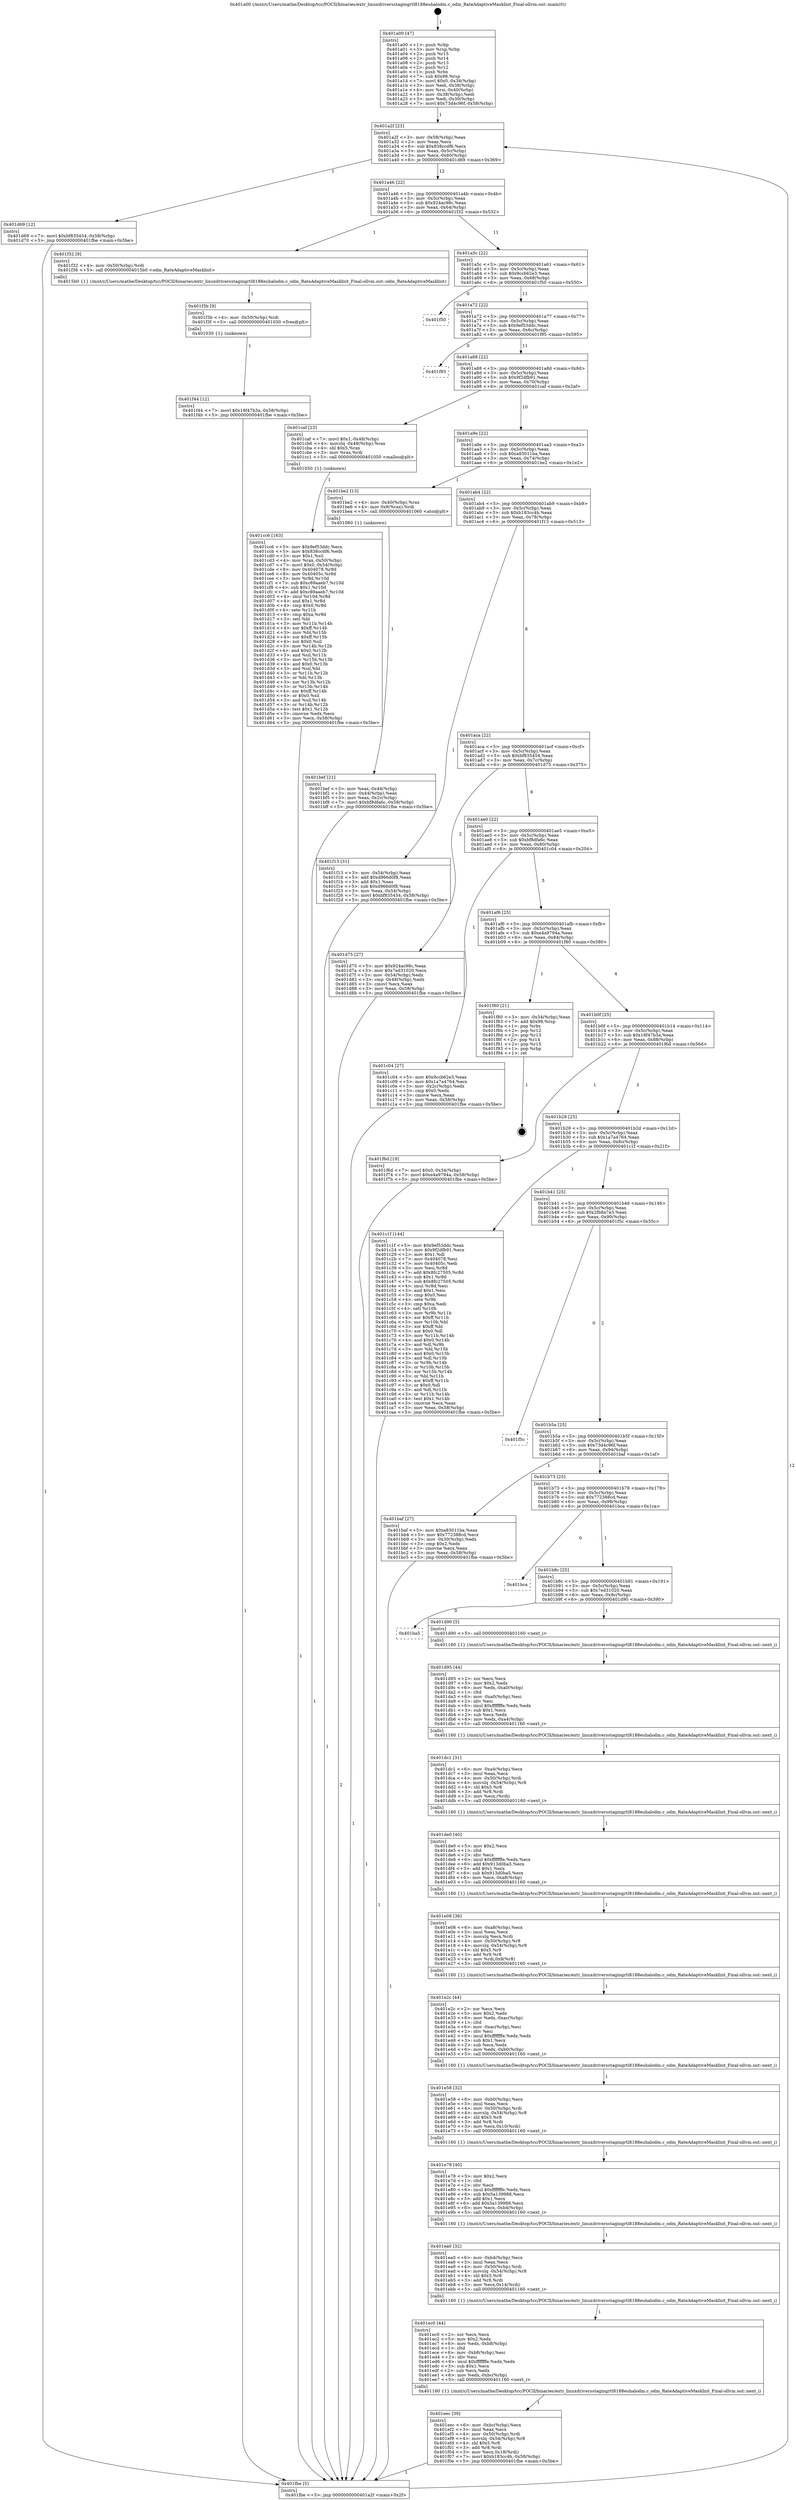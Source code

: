 digraph "0x401a00" {
  label = "0x401a00 (/mnt/c/Users/mathe/Desktop/tcc/POCII/binaries/extr_linuxdriversstagingrtl8188euhalodm.c_odm_RateAdaptiveMaskInit_Final-ollvm.out::main(0))"
  labelloc = "t"
  node[shape=record]

  Entry [label="",width=0.3,height=0.3,shape=circle,fillcolor=black,style=filled]
  "0x401a2f" [label="{
     0x401a2f [23]\l
     | [instrs]\l
     &nbsp;&nbsp;0x401a2f \<+3\>: mov -0x58(%rbp),%eax\l
     &nbsp;&nbsp;0x401a32 \<+2\>: mov %eax,%ecx\l
     &nbsp;&nbsp;0x401a34 \<+6\>: sub $0x838ccdf6,%ecx\l
     &nbsp;&nbsp;0x401a3a \<+3\>: mov %eax,-0x5c(%rbp)\l
     &nbsp;&nbsp;0x401a3d \<+3\>: mov %ecx,-0x60(%rbp)\l
     &nbsp;&nbsp;0x401a40 \<+6\>: je 0000000000401d69 \<main+0x369\>\l
  }"]
  "0x401d69" [label="{
     0x401d69 [12]\l
     | [instrs]\l
     &nbsp;&nbsp;0x401d69 \<+7\>: movl $0xbf835454,-0x58(%rbp)\l
     &nbsp;&nbsp;0x401d70 \<+5\>: jmp 0000000000401fbe \<main+0x5be\>\l
  }"]
  "0x401a46" [label="{
     0x401a46 [22]\l
     | [instrs]\l
     &nbsp;&nbsp;0x401a46 \<+5\>: jmp 0000000000401a4b \<main+0x4b\>\l
     &nbsp;&nbsp;0x401a4b \<+3\>: mov -0x5c(%rbp),%eax\l
     &nbsp;&nbsp;0x401a4e \<+5\>: sub $0x924ac98c,%eax\l
     &nbsp;&nbsp;0x401a53 \<+3\>: mov %eax,-0x64(%rbp)\l
     &nbsp;&nbsp;0x401a56 \<+6\>: je 0000000000401f32 \<main+0x532\>\l
  }"]
  Exit [label="",width=0.3,height=0.3,shape=circle,fillcolor=black,style=filled,peripheries=2]
  "0x401f32" [label="{
     0x401f32 [9]\l
     | [instrs]\l
     &nbsp;&nbsp;0x401f32 \<+4\>: mov -0x50(%rbp),%rdi\l
     &nbsp;&nbsp;0x401f36 \<+5\>: call 00000000004015b0 \<odm_RateAdaptiveMaskInit\>\l
     | [calls]\l
     &nbsp;&nbsp;0x4015b0 \{1\} (/mnt/c/Users/mathe/Desktop/tcc/POCII/binaries/extr_linuxdriversstagingrtl8188euhalodm.c_odm_RateAdaptiveMaskInit_Final-ollvm.out::odm_RateAdaptiveMaskInit)\l
  }"]
  "0x401a5c" [label="{
     0x401a5c [22]\l
     | [instrs]\l
     &nbsp;&nbsp;0x401a5c \<+5\>: jmp 0000000000401a61 \<main+0x61\>\l
     &nbsp;&nbsp;0x401a61 \<+3\>: mov -0x5c(%rbp),%eax\l
     &nbsp;&nbsp;0x401a64 \<+5\>: sub $0x9ccb62e3,%eax\l
     &nbsp;&nbsp;0x401a69 \<+3\>: mov %eax,-0x68(%rbp)\l
     &nbsp;&nbsp;0x401a6c \<+6\>: je 0000000000401f50 \<main+0x550\>\l
  }"]
  "0x401f44" [label="{
     0x401f44 [12]\l
     | [instrs]\l
     &nbsp;&nbsp;0x401f44 \<+7\>: movl $0x18f47b3a,-0x58(%rbp)\l
     &nbsp;&nbsp;0x401f4b \<+5\>: jmp 0000000000401fbe \<main+0x5be\>\l
  }"]
  "0x401f50" [label="{
     0x401f50\l
  }", style=dashed]
  "0x401a72" [label="{
     0x401a72 [22]\l
     | [instrs]\l
     &nbsp;&nbsp;0x401a72 \<+5\>: jmp 0000000000401a77 \<main+0x77\>\l
     &nbsp;&nbsp;0x401a77 \<+3\>: mov -0x5c(%rbp),%eax\l
     &nbsp;&nbsp;0x401a7a \<+5\>: sub $0x9ef53ddc,%eax\l
     &nbsp;&nbsp;0x401a7f \<+3\>: mov %eax,-0x6c(%rbp)\l
     &nbsp;&nbsp;0x401a82 \<+6\>: je 0000000000401f95 \<main+0x595\>\l
  }"]
  "0x401f3b" [label="{
     0x401f3b [9]\l
     | [instrs]\l
     &nbsp;&nbsp;0x401f3b \<+4\>: mov -0x50(%rbp),%rdi\l
     &nbsp;&nbsp;0x401f3f \<+5\>: call 0000000000401030 \<free@plt\>\l
     | [calls]\l
     &nbsp;&nbsp;0x401030 \{1\} (unknown)\l
  }"]
  "0x401f95" [label="{
     0x401f95\l
  }", style=dashed]
  "0x401a88" [label="{
     0x401a88 [22]\l
     | [instrs]\l
     &nbsp;&nbsp;0x401a88 \<+5\>: jmp 0000000000401a8d \<main+0x8d\>\l
     &nbsp;&nbsp;0x401a8d \<+3\>: mov -0x5c(%rbp),%eax\l
     &nbsp;&nbsp;0x401a90 \<+5\>: sub $0x9f2dfb91,%eax\l
     &nbsp;&nbsp;0x401a95 \<+3\>: mov %eax,-0x70(%rbp)\l
     &nbsp;&nbsp;0x401a98 \<+6\>: je 0000000000401caf \<main+0x2af\>\l
  }"]
  "0x401eec" [label="{
     0x401eec [39]\l
     | [instrs]\l
     &nbsp;&nbsp;0x401eec \<+6\>: mov -0xbc(%rbp),%ecx\l
     &nbsp;&nbsp;0x401ef2 \<+3\>: imul %eax,%ecx\l
     &nbsp;&nbsp;0x401ef5 \<+4\>: mov -0x50(%rbp),%rdi\l
     &nbsp;&nbsp;0x401ef9 \<+4\>: movslq -0x54(%rbp),%r8\l
     &nbsp;&nbsp;0x401efd \<+4\>: shl $0x5,%r8\l
     &nbsp;&nbsp;0x401f01 \<+3\>: add %r8,%rdi\l
     &nbsp;&nbsp;0x401f04 \<+3\>: mov %ecx,0x18(%rdi)\l
     &nbsp;&nbsp;0x401f07 \<+7\>: movl $0xb183cc4b,-0x58(%rbp)\l
     &nbsp;&nbsp;0x401f0e \<+5\>: jmp 0000000000401fbe \<main+0x5be\>\l
  }"]
  "0x401caf" [label="{
     0x401caf [23]\l
     | [instrs]\l
     &nbsp;&nbsp;0x401caf \<+7\>: movl $0x1,-0x48(%rbp)\l
     &nbsp;&nbsp;0x401cb6 \<+4\>: movslq -0x48(%rbp),%rax\l
     &nbsp;&nbsp;0x401cba \<+4\>: shl $0x5,%rax\l
     &nbsp;&nbsp;0x401cbe \<+3\>: mov %rax,%rdi\l
     &nbsp;&nbsp;0x401cc1 \<+5\>: call 0000000000401050 \<malloc@plt\>\l
     | [calls]\l
     &nbsp;&nbsp;0x401050 \{1\} (unknown)\l
  }"]
  "0x401a9e" [label="{
     0x401a9e [22]\l
     | [instrs]\l
     &nbsp;&nbsp;0x401a9e \<+5\>: jmp 0000000000401aa3 \<main+0xa3\>\l
     &nbsp;&nbsp;0x401aa3 \<+3\>: mov -0x5c(%rbp),%eax\l
     &nbsp;&nbsp;0x401aa6 \<+5\>: sub $0xa83011ba,%eax\l
     &nbsp;&nbsp;0x401aab \<+3\>: mov %eax,-0x74(%rbp)\l
     &nbsp;&nbsp;0x401aae \<+6\>: je 0000000000401be2 \<main+0x1e2\>\l
  }"]
  "0x401ec0" [label="{
     0x401ec0 [44]\l
     | [instrs]\l
     &nbsp;&nbsp;0x401ec0 \<+2\>: xor %ecx,%ecx\l
     &nbsp;&nbsp;0x401ec2 \<+5\>: mov $0x2,%edx\l
     &nbsp;&nbsp;0x401ec7 \<+6\>: mov %edx,-0xb8(%rbp)\l
     &nbsp;&nbsp;0x401ecd \<+1\>: cltd\l
     &nbsp;&nbsp;0x401ece \<+6\>: mov -0xb8(%rbp),%esi\l
     &nbsp;&nbsp;0x401ed4 \<+2\>: idiv %esi\l
     &nbsp;&nbsp;0x401ed6 \<+6\>: imul $0xfffffffe,%edx,%edx\l
     &nbsp;&nbsp;0x401edc \<+3\>: sub $0x1,%ecx\l
     &nbsp;&nbsp;0x401edf \<+2\>: sub %ecx,%edx\l
     &nbsp;&nbsp;0x401ee1 \<+6\>: mov %edx,-0xbc(%rbp)\l
     &nbsp;&nbsp;0x401ee7 \<+5\>: call 0000000000401160 \<next_i\>\l
     | [calls]\l
     &nbsp;&nbsp;0x401160 \{1\} (/mnt/c/Users/mathe/Desktop/tcc/POCII/binaries/extr_linuxdriversstagingrtl8188euhalodm.c_odm_RateAdaptiveMaskInit_Final-ollvm.out::next_i)\l
  }"]
  "0x401be2" [label="{
     0x401be2 [13]\l
     | [instrs]\l
     &nbsp;&nbsp;0x401be2 \<+4\>: mov -0x40(%rbp),%rax\l
     &nbsp;&nbsp;0x401be6 \<+4\>: mov 0x8(%rax),%rdi\l
     &nbsp;&nbsp;0x401bea \<+5\>: call 0000000000401060 \<atoi@plt\>\l
     | [calls]\l
     &nbsp;&nbsp;0x401060 \{1\} (unknown)\l
  }"]
  "0x401ab4" [label="{
     0x401ab4 [22]\l
     | [instrs]\l
     &nbsp;&nbsp;0x401ab4 \<+5\>: jmp 0000000000401ab9 \<main+0xb9\>\l
     &nbsp;&nbsp;0x401ab9 \<+3\>: mov -0x5c(%rbp),%eax\l
     &nbsp;&nbsp;0x401abc \<+5\>: sub $0xb183cc4b,%eax\l
     &nbsp;&nbsp;0x401ac1 \<+3\>: mov %eax,-0x78(%rbp)\l
     &nbsp;&nbsp;0x401ac4 \<+6\>: je 0000000000401f13 \<main+0x513\>\l
  }"]
  "0x401ea0" [label="{
     0x401ea0 [32]\l
     | [instrs]\l
     &nbsp;&nbsp;0x401ea0 \<+6\>: mov -0xb4(%rbp),%ecx\l
     &nbsp;&nbsp;0x401ea6 \<+3\>: imul %eax,%ecx\l
     &nbsp;&nbsp;0x401ea9 \<+4\>: mov -0x50(%rbp),%rdi\l
     &nbsp;&nbsp;0x401ead \<+4\>: movslq -0x54(%rbp),%r8\l
     &nbsp;&nbsp;0x401eb1 \<+4\>: shl $0x5,%r8\l
     &nbsp;&nbsp;0x401eb5 \<+3\>: add %r8,%rdi\l
     &nbsp;&nbsp;0x401eb8 \<+3\>: mov %ecx,0x14(%rdi)\l
     &nbsp;&nbsp;0x401ebb \<+5\>: call 0000000000401160 \<next_i\>\l
     | [calls]\l
     &nbsp;&nbsp;0x401160 \{1\} (/mnt/c/Users/mathe/Desktop/tcc/POCII/binaries/extr_linuxdriversstagingrtl8188euhalodm.c_odm_RateAdaptiveMaskInit_Final-ollvm.out::next_i)\l
  }"]
  "0x401f13" [label="{
     0x401f13 [31]\l
     | [instrs]\l
     &nbsp;&nbsp;0x401f13 \<+3\>: mov -0x54(%rbp),%eax\l
     &nbsp;&nbsp;0x401f16 \<+5\>: add $0xd966d0f8,%eax\l
     &nbsp;&nbsp;0x401f1b \<+3\>: add $0x1,%eax\l
     &nbsp;&nbsp;0x401f1e \<+5\>: sub $0xd966d0f8,%eax\l
     &nbsp;&nbsp;0x401f23 \<+3\>: mov %eax,-0x54(%rbp)\l
     &nbsp;&nbsp;0x401f26 \<+7\>: movl $0xbf835454,-0x58(%rbp)\l
     &nbsp;&nbsp;0x401f2d \<+5\>: jmp 0000000000401fbe \<main+0x5be\>\l
  }"]
  "0x401aca" [label="{
     0x401aca [22]\l
     | [instrs]\l
     &nbsp;&nbsp;0x401aca \<+5\>: jmp 0000000000401acf \<main+0xcf\>\l
     &nbsp;&nbsp;0x401acf \<+3\>: mov -0x5c(%rbp),%eax\l
     &nbsp;&nbsp;0x401ad2 \<+5\>: sub $0xbf835454,%eax\l
     &nbsp;&nbsp;0x401ad7 \<+3\>: mov %eax,-0x7c(%rbp)\l
     &nbsp;&nbsp;0x401ada \<+6\>: je 0000000000401d75 \<main+0x375\>\l
  }"]
  "0x401e78" [label="{
     0x401e78 [40]\l
     | [instrs]\l
     &nbsp;&nbsp;0x401e78 \<+5\>: mov $0x2,%ecx\l
     &nbsp;&nbsp;0x401e7d \<+1\>: cltd\l
     &nbsp;&nbsp;0x401e7e \<+2\>: idiv %ecx\l
     &nbsp;&nbsp;0x401e80 \<+6\>: imul $0xfffffffe,%edx,%ecx\l
     &nbsp;&nbsp;0x401e86 \<+6\>: sub $0x5a139988,%ecx\l
     &nbsp;&nbsp;0x401e8c \<+3\>: add $0x1,%ecx\l
     &nbsp;&nbsp;0x401e8f \<+6\>: add $0x5a139988,%ecx\l
     &nbsp;&nbsp;0x401e95 \<+6\>: mov %ecx,-0xb4(%rbp)\l
     &nbsp;&nbsp;0x401e9b \<+5\>: call 0000000000401160 \<next_i\>\l
     | [calls]\l
     &nbsp;&nbsp;0x401160 \{1\} (/mnt/c/Users/mathe/Desktop/tcc/POCII/binaries/extr_linuxdriversstagingrtl8188euhalodm.c_odm_RateAdaptiveMaskInit_Final-ollvm.out::next_i)\l
  }"]
  "0x401d75" [label="{
     0x401d75 [27]\l
     | [instrs]\l
     &nbsp;&nbsp;0x401d75 \<+5\>: mov $0x924ac98c,%eax\l
     &nbsp;&nbsp;0x401d7a \<+5\>: mov $0x7ed31020,%ecx\l
     &nbsp;&nbsp;0x401d7f \<+3\>: mov -0x54(%rbp),%edx\l
     &nbsp;&nbsp;0x401d82 \<+3\>: cmp -0x48(%rbp),%edx\l
     &nbsp;&nbsp;0x401d85 \<+3\>: cmovl %ecx,%eax\l
     &nbsp;&nbsp;0x401d88 \<+3\>: mov %eax,-0x58(%rbp)\l
     &nbsp;&nbsp;0x401d8b \<+5\>: jmp 0000000000401fbe \<main+0x5be\>\l
  }"]
  "0x401ae0" [label="{
     0x401ae0 [22]\l
     | [instrs]\l
     &nbsp;&nbsp;0x401ae0 \<+5\>: jmp 0000000000401ae5 \<main+0xe5\>\l
     &nbsp;&nbsp;0x401ae5 \<+3\>: mov -0x5c(%rbp),%eax\l
     &nbsp;&nbsp;0x401ae8 \<+5\>: sub $0xbf8dfa6c,%eax\l
     &nbsp;&nbsp;0x401aed \<+3\>: mov %eax,-0x80(%rbp)\l
     &nbsp;&nbsp;0x401af0 \<+6\>: je 0000000000401c04 \<main+0x204\>\l
  }"]
  "0x401e58" [label="{
     0x401e58 [32]\l
     | [instrs]\l
     &nbsp;&nbsp;0x401e58 \<+6\>: mov -0xb0(%rbp),%ecx\l
     &nbsp;&nbsp;0x401e5e \<+3\>: imul %eax,%ecx\l
     &nbsp;&nbsp;0x401e61 \<+4\>: mov -0x50(%rbp),%rdi\l
     &nbsp;&nbsp;0x401e65 \<+4\>: movslq -0x54(%rbp),%r8\l
     &nbsp;&nbsp;0x401e69 \<+4\>: shl $0x5,%r8\l
     &nbsp;&nbsp;0x401e6d \<+3\>: add %r8,%rdi\l
     &nbsp;&nbsp;0x401e70 \<+3\>: mov %ecx,0x10(%rdi)\l
     &nbsp;&nbsp;0x401e73 \<+5\>: call 0000000000401160 \<next_i\>\l
     | [calls]\l
     &nbsp;&nbsp;0x401160 \{1\} (/mnt/c/Users/mathe/Desktop/tcc/POCII/binaries/extr_linuxdriversstagingrtl8188euhalodm.c_odm_RateAdaptiveMaskInit_Final-ollvm.out::next_i)\l
  }"]
  "0x401c04" [label="{
     0x401c04 [27]\l
     | [instrs]\l
     &nbsp;&nbsp;0x401c04 \<+5\>: mov $0x9ccb62e3,%eax\l
     &nbsp;&nbsp;0x401c09 \<+5\>: mov $0x1a7a4764,%ecx\l
     &nbsp;&nbsp;0x401c0e \<+3\>: mov -0x2c(%rbp),%edx\l
     &nbsp;&nbsp;0x401c11 \<+3\>: cmp $0x0,%edx\l
     &nbsp;&nbsp;0x401c14 \<+3\>: cmove %ecx,%eax\l
     &nbsp;&nbsp;0x401c17 \<+3\>: mov %eax,-0x58(%rbp)\l
     &nbsp;&nbsp;0x401c1a \<+5\>: jmp 0000000000401fbe \<main+0x5be\>\l
  }"]
  "0x401af6" [label="{
     0x401af6 [25]\l
     | [instrs]\l
     &nbsp;&nbsp;0x401af6 \<+5\>: jmp 0000000000401afb \<main+0xfb\>\l
     &nbsp;&nbsp;0x401afb \<+3\>: mov -0x5c(%rbp),%eax\l
     &nbsp;&nbsp;0x401afe \<+5\>: sub $0xe4a9794a,%eax\l
     &nbsp;&nbsp;0x401b03 \<+6\>: mov %eax,-0x84(%rbp)\l
     &nbsp;&nbsp;0x401b09 \<+6\>: je 0000000000401f80 \<main+0x580\>\l
  }"]
  "0x401e2c" [label="{
     0x401e2c [44]\l
     | [instrs]\l
     &nbsp;&nbsp;0x401e2c \<+2\>: xor %ecx,%ecx\l
     &nbsp;&nbsp;0x401e2e \<+5\>: mov $0x2,%edx\l
     &nbsp;&nbsp;0x401e33 \<+6\>: mov %edx,-0xac(%rbp)\l
     &nbsp;&nbsp;0x401e39 \<+1\>: cltd\l
     &nbsp;&nbsp;0x401e3a \<+6\>: mov -0xac(%rbp),%esi\l
     &nbsp;&nbsp;0x401e40 \<+2\>: idiv %esi\l
     &nbsp;&nbsp;0x401e42 \<+6\>: imul $0xfffffffe,%edx,%edx\l
     &nbsp;&nbsp;0x401e48 \<+3\>: sub $0x1,%ecx\l
     &nbsp;&nbsp;0x401e4b \<+2\>: sub %ecx,%edx\l
     &nbsp;&nbsp;0x401e4d \<+6\>: mov %edx,-0xb0(%rbp)\l
     &nbsp;&nbsp;0x401e53 \<+5\>: call 0000000000401160 \<next_i\>\l
     | [calls]\l
     &nbsp;&nbsp;0x401160 \{1\} (/mnt/c/Users/mathe/Desktop/tcc/POCII/binaries/extr_linuxdriversstagingrtl8188euhalodm.c_odm_RateAdaptiveMaskInit_Final-ollvm.out::next_i)\l
  }"]
  "0x401f80" [label="{
     0x401f80 [21]\l
     | [instrs]\l
     &nbsp;&nbsp;0x401f80 \<+3\>: mov -0x34(%rbp),%eax\l
     &nbsp;&nbsp;0x401f83 \<+7\>: add $0x98,%rsp\l
     &nbsp;&nbsp;0x401f8a \<+1\>: pop %rbx\l
     &nbsp;&nbsp;0x401f8b \<+2\>: pop %r12\l
     &nbsp;&nbsp;0x401f8d \<+2\>: pop %r13\l
     &nbsp;&nbsp;0x401f8f \<+2\>: pop %r14\l
     &nbsp;&nbsp;0x401f91 \<+2\>: pop %r15\l
     &nbsp;&nbsp;0x401f93 \<+1\>: pop %rbp\l
     &nbsp;&nbsp;0x401f94 \<+1\>: ret\l
  }"]
  "0x401b0f" [label="{
     0x401b0f [25]\l
     | [instrs]\l
     &nbsp;&nbsp;0x401b0f \<+5\>: jmp 0000000000401b14 \<main+0x114\>\l
     &nbsp;&nbsp;0x401b14 \<+3\>: mov -0x5c(%rbp),%eax\l
     &nbsp;&nbsp;0x401b17 \<+5\>: sub $0x18f47b3a,%eax\l
     &nbsp;&nbsp;0x401b1c \<+6\>: mov %eax,-0x88(%rbp)\l
     &nbsp;&nbsp;0x401b22 \<+6\>: je 0000000000401f6d \<main+0x56d\>\l
  }"]
  "0x401e08" [label="{
     0x401e08 [36]\l
     | [instrs]\l
     &nbsp;&nbsp;0x401e08 \<+6\>: mov -0xa8(%rbp),%ecx\l
     &nbsp;&nbsp;0x401e0e \<+3\>: imul %eax,%ecx\l
     &nbsp;&nbsp;0x401e11 \<+3\>: movslq %ecx,%rdi\l
     &nbsp;&nbsp;0x401e14 \<+4\>: mov -0x50(%rbp),%r8\l
     &nbsp;&nbsp;0x401e18 \<+4\>: movslq -0x54(%rbp),%r9\l
     &nbsp;&nbsp;0x401e1c \<+4\>: shl $0x5,%r9\l
     &nbsp;&nbsp;0x401e20 \<+3\>: add %r9,%r8\l
     &nbsp;&nbsp;0x401e23 \<+4\>: mov %rdi,0x8(%r8)\l
     &nbsp;&nbsp;0x401e27 \<+5\>: call 0000000000401160 \<next_i\>\l
     | [calls]\l
     &nbsp;&nbsp;0x401160 \{1\} (/mnt/c/Users/mathe/Desktop/tcc/POCII/binaries/extr_linuxdriversstagingrtl8188euhalodm.c_odm_RateAdaptiveMaskInit_Final-ollvm.out::next_i)\l
  }"]
  "0x401f6d" [label="{
     0x401f6d [19]\l
     | [instrs]\l
     &nbsp;&nbsp;0x401f6d \<+7\>: movl $0x0,-0x34(%rbp)\l
     &nbsp;&nbsp;0x401f74 \<+7\>: movl $0xe4a9794a,-0x58(%rbp)\l
     &nbsp;&nbsp;0x401f7b \<+5\>: jmp 0000000000401fbe \<main+0x5be\>\l
  }"]
  "0x401b28" [label="{
     0x401b28 [25]\l
     | [instrs]\l
     &nbsp;&nbsp;0x401b28 \<+5\>: jmp 0000000000401b2d \<main+0x12d\>\l
     &nbsp;&nbsp;0x401b2d \<+3\>: mov -0x5c(%rbp),%eax\l
     &nbsp;&nbsp;0x401b30 \<+5\>: sub $0x1a7a4764,%eax\l
     &nbsp;&nbsp;0x401b35 \<+6\>: mov %eax,-0x8c(%rbp)\l
     &nbsp;&nbsp;0x401b3b \<+6\>: je 0000000000401c1f \<main+0x21f\>\l
  }"]
  "0x401de0" [label="{
     0x401de0 [40]\l
     | [instrs]\l
     &nbsp;&nbsp;0x401de0 \<+5\>: mov $0x2,%ecx\l
     &nbsp;&nbsp;0x401de5 \<+1\>: cltd\l
     &nbsp;&nbsp;0x401de6 \<+2\>: idiv %ecx\l
     &nbsp;&nbsp;0x401de8 \<+6\>: imul $0xfffffffe,%edx,%ecx\l
     &nbsp;&nbsp;0x401dee \<+6\>: add $0x913d0ba5,%ecx\l
     &nbsp;&nbsp;0x401df4 \<+3\>: add $0x1,%ecx\l
     &nbsp;&nbsp;0x401df7 \<+6\>: sub $0x913d0ba5,%ecx\l
     &nbsp;&nbsp;0x401dfd \<+6\>: mov %ecx,-0xa8(%rbp)\l
     &nbsp;&nbsp;0x401e03 \<+5\>: call 0000000000401160 \<next_i\>\l
     | [calls]\l
     &nbsp;&nbsp;0x401160 \{1\} (/mnt/c/Users/mathe/Desktop/tcc/POCII/binaries/extr_linuxdriversstagingrtl8188euhalodm.c_odm_RateAdaptiveMaskInit_Final-ollvm.out::next_i)\l
  }"]
  "0x401c1f" [label="{
     0x401c1f [144]\l
     | [instrs]\l
     &nbsp;&nbsp;0x401c1f \<+5\>: mov $0x9ef53ddc,%eax\l
     &nbsp;&nbsp;0x401c24 \<+5\>: mov $0x9f2dfb91,%ecx\l
     &nbsp;&nbsp;0x401c29 \<+2\>: mov $0x1,%dl\l
     &nbsp;&nbsp;0x401c2b \<+7\>: mov 0x404078,%esi\l
     &nbsp;&nbsp;0x401c32 \<+7\>: mov 0x40405c,%edi\l
     &nbsp;&nbsp;0x401c39 \<+3\>: mov %esi,%r8d\l
     &nbsp;&nbsp;0x401c3c \<+7\>: add $0x8fc27505,%r8d\l
     &nbsp;&nbsp;0x401c43 \<+4\>: sub $0x1,%r8d\l
     &nbsp;&nbsp;0x401c47 \<+7\>: sub $0x8fc27505,%r8d\l
     &nbsp;&nbsp;0x401c4e \<+4\>: imul %r8d,%esi\l
     &nbsp;&nbsp;0x401c52 \<+3\>: and $0x1,%esi\l
     &nbsp;&nbsp;0x401c55 \<+3\>: cmp $0x0,%esi\l
     &nbsp;&nbsp;0x401c58 \<+4\>: sete %r9b\l
     &nbsp;&nbsp;0x401c5c \<+3\>: cmp $0xa,%edi\l
     &nbsp;&nbsp;0x401c5f \<+4\>: setl %r10b\l
     &nbsp;&nbsp;0x401c63 \<+3\>: mov %r9b,%r11b\l
     &nbsp;&nbsp;0x401c66 \<+4\>: xor $0xff,%r11b\l
     &nbsp;&nbsp;0x401c6a \<+3\>: mov %r10b,%bl\l
     &nbsp;&nbsp;0x401c6d \<+3\>: xor $0xff,%bl\l
     &nbsp;&nbsp;0x401c70 \<+3\>: xor $0x0,%dl\l
     &nbsp;&nbsp;0x401c73 \<+3\>: mov %r11b,%r14b\l
     &nbsp;&nbsp;0x401c76 \<+4\>: and $0x0,%r14b\l
     &nbsp;&nbsp;0x401c7a \<+3\>: and %dl,%r9b\l
     &nbsp;&nbsp;0x401c7d \<+3\>: mov %bl,%r15b\l
     &nbsp;&nbsp;0x401c80 \<+4\>: and $0x0,%r15b\l
     &nbsp;&nbsp;0x401c84 \<+3\>: and %dl,%r10b\l
     &nbsp;&nbsp;0x401c87 \<+3\>: or %r9b,%r14b\l
     &nbsp;&nbsp;0x401c8a \<+3\>: or %r10b,%r15b\l
     &nbsp;&nbsp;0x401c8d \<+3\>: xor %r15b,%r14b\l
     &nbsp;&nbsp;0x401c90 \<+3\>: or %bl,%r11b\l
     &nbsp;&nbsp;0x401c93 \<+4\>: xor $0xff,%r11b\l
     &nbsp;&nbsp;0x401c97 \<+3\>: or $0x0,%dl\l
     &nbsp;&nbsp;0x401c9a \<+3\>: and %dl,%r11b\l
     &nbsp;&nbsp;0x401c9d \<+3\>: or %r11b,%r14b\l
     &nbsp;&nbsp;0x401ca0 \<+4\>: test $0x1,%r14b\l
     &nbsp;&nbsp;0x401ca4 \<+3\>: cmovne %ecx,%eax\l
     &nbsp;&nbsp;0x401ca7 \<+3\>: mov %eax,-0x58(%rbp)\l
     &nbsp;&nbsp;0x401caa \<+5\>: jmp 0000000000401fbe \<main+0x5be\>\l
  }"]
  "0x401b41" [label="{
     0x401b41 [25]\l
     | [instrs]\l
     &nbsp;&nbsp;0x401b41 \<+5\>: jmp 0000000000401b46 \<main+0x146\>\l
     &nbsp;&nbsp;0x401b46 \<+3\>: mov -0x5c(%rbp),%eax\l
     &nbsp;&nbsp;0x401b49 \<+5\>: sub $0x2fb8a7e3,%eax\l
     &nbsp;&nbsp;0x401b4e \<+6\>: mov %eax,-0x90(%rbp)\l
     &nbsp;&nbsp;0x401b54 \<+6\>: je 0000000000401f5c \<main+0x55c\>\l
  }"]
  "0x401dc1" [label="{
     0x401dc1 [31]\l
     | [instrs]\l
     &nbsp;&nbsp;0x401dc1 \<+6\>: mov -0xa4(%rbp),%ecx\l
     &nbsp;&nbsp;0x401dc7 \<+3\>: imul %eax,%ecx\l
     &nbsp;&nbsp;0x401dca \<+4\>: mov -0x50(%rbp),%rdi\l
     &nbsp;&nbsp;0x401dce \<+4\>: movslq -0x54(%rbp),%r8\l
     &nbsp;&nbsp;0x401dd2 \<+4\>: shl $0x5,%r8\l
     &nbsp;&nbsp;0x401dd6 \<+3\>: add %r8,%rdi\l
     &nbsp;&nbsp;0x401dd9 \<+2\>: mov %ecx,(%rdi)\l
     &nbsp;&nbsp;0x401ddb \<+5\>: call 0000000000401160 \<next_i\>\l
     | [calls]\l
     &nbsp;&nbsp;0x401160 \{1\} (/mnt/c/Users/mathe/Desktop/tcc/POCII/binaries/extr_linuxdriversstagingrtl8188euhalodm.c_odm_RateAdaptiveMaskInit_Final-ollvm.out::next_i)\l
  }"]
  "0x401f5c" [label="{
     0x401f5c\l
  }", style=dashed]
  "0x401b5a" [label="{
     0x401b5a [25]\l
     | [instrs]\l
     &nbsp;&nbsp;0x401b5a \<+5\>: jmp 0000000000401b5f \<main+0x15f\>\l
     &nbsp;&nbsp;0x401b5f \<+3\>: mov -0x5c(%rbp),%eax\l
     &nbsp;&nbsp;0x401b62 \<+5\>: sub $0x73d4c96f,%eax\l
     &nbsp;&nbsp;0x401b67 \<+6\>: mov %eax,-0x94(%rbp)\l
     &nbsp;&nbsp;0x401b6d \<+6\>: je 0000000000401baf \<main+0x1af\>\l
  }"]
  "0x401d95" [label="{
     0x401d95 [44]\l
     | [instrs]\l
     &nbsp;&nbsp;0x401d95 \<+2\>: xor %ecx,%ecx\l
     &nbsp;&nbsp;0x401d97 \<+5\>: mov $0x2,%edx\l
     &nbsp;&nbsp;0x401d9c \<+6\>: mov %edx,-0xa0(%rbp)\l
     &nbsp;&nbsp;0x401da2 \<+1\>: cltd\l
     &nbsp;&nbsp;0x401da3 \<+6\>: mov -0xa0(%rbp),%esi\l
     &nbsp;&nbsp;0x401da9 \<+2\>: idiv %esi\l
     &nbsp;&nbsp;0x401dab \<+6\>: imul $0xfffffffe,%edx,%edx\l
     &nbsp;&nbsp;0x401db1 \<+3\>: sub $0x1,%ecx\l
     &nbsp;&nbsp;0x401db4 \<+2\>: sub %ecx,%edx\l
     &nbsp;&nbsp;0x401db6 \<+6\>: mov %edx,-0xa4(%rbp)\l
     &nbsp;&nbsp;0x401dbc \<+5\>: call 0000000000401160 \<next_i\>\l
     | [calls]\l
     &nbsp;&nbsp;0x401160 \{1\} (/mnt/c/Users/mathe/Desktop/tcc/POCII/binaries/extr_linuxdriversstagingrtl8188euhalodm.c_odm_RateAdaptiveMaskInit_Final-ollvm.out::next_i)\l
  }"]
  "0x401baf" [label="{
     0x401baf [27]\l
     | [instrs]\l
     &nbsp;&nbsp;0x401baf \<+5\>: mov $0xa83011ba,%eax\l
     &nbsp;&nbsp;0x401bb4 \<+5\>: mov $0x772388cd,%ecx\l
     &nbsp;&nbsp;0x401bb9 \<+3\>: mov -0x30(%rbp),%edx\l
     &nbsp;&nbsp;0x401bbc \<+3\>: cmp $0x2,%edx\l
     &nbsp;&nbsp;0x401bbf \<+3\>: cmovne %ecx,%eax\l
     &nbsp;&nbsp;0x401bc2 \<+3\>: mov %eax,-0x58(%rbp)\l
     &nbsp;&nbsp;0x401bc5 \<+5\>: jmp 0000000000401fbe \<main+0x5be\>\l
  }"]
  "0x401b73" [label="{
     0x401b73 [25]\l
     | [instrs]\l
     &nbsp;&nbsp;0x401b73 \<+5\>: jmp 0000000000401b78 \<main+0x178\>\l
     &nbsp;&nbsp;0x401b78 \<+3\>: mov -0x5c(%rbp),%eax\l
     &nbsp;&nbsp;0x401b7b \<+5\>: sub $0x772388cd,%eax\l
     &nbsp;&nbsp;0x401b80 \<+6\>: mov %eax,-0x98(%rbp)\l
     &nbsp;&nbsp;0x401b86 \<+6\>: je 0000000000401bca \<main+0x1ca\>\l
  }"]
  "0x401fbe" [label="{
     0x401fbe [5]\l
     | [instrs]\l
     &nbsp;&nbsp;0x401fbe \<+5\>: jmp 0000000000401a2f \<main+0x2f\>\l
  }"]
  "0x401a00" [label="{
     0x401a00 [47]\l
     | [instrs]\l
     &nbsp;&nbsp;0x401a00 \<+1\>: push %rbp\l
     &nbsp;&nbsp;0x401a01 \<+3\>: mov %rsp,%rbp\l
     &nbsp;&nbsp;0x401a04 \<+2\>: push %r15\l
     &nbsp;&nbsp;0x401a06 \<+2\>: push %r14\l
     &nbsp;&nbsp;0x401a08 \<+2\>: push %r13\l
     &nbsp;&nbsp;0x401a0a \<+2\>: push %r12\l
     &nbsp;&nbsp;0x401a0c \<+1\>: push %rbx\l
     &nbsp;&nbsp;0x401a0d \<+7\>: sub $0x98,%rsp\l
     &nbsp;&nbsp;0x401a14 \<+7\>: movl $0x0,-0x34(%rbp)\l
     &nbsp;&nbsp;0x401a1b \<+3\>: mov %edi,-0x38(%rbp)\l
     &nbsp;&nbsp;0x401a1e \<+4\>: mov %rsi,-0x40(%rbp)\l
     &nbsp;&nbsp;0x401a22 \<+3\>: mov -0x38(%rbp),%edi\l
     &nbsp;&nbsp;0x401a25 \<+3\>: mov %edi,-0x30(%rbp)\l
     &nbsp;&nbsp;0x401a28 \<+7\>: movl $0x73d4c96f,-0x58(%rbp)\l
  }"]
  "0x401bef" [label="{
     0x401bef [21]\l
     | [instrs]\l
     &nbsp;&nbsp;0x401bef \<+3\>: mov %eax,-0x44(%rbp)\l
     &nbsp;&nbsp;0x401bf2 \<+3\>: mov -0x44(%rbp),%eax\l
     &nbsp;&nbsp;0x401bf5 \<+3\>: mov %eax,-0x2c(%rbp)\l
     &nbsp;&nbsp;0x401bf8 \<+7\>: movl $0xbf8dfa6c,-0x58(%rbp)\l
     &nbsp;&nbsp;0x401bff \<+5\>: jmp 0000000000401fbe \<main+0x5be\>\l
  }"]
  "0x401cc6" [label="{
     0x401cc6 [163]\l
     | [instrs]\l
     &nbsp;&nbsp;0x401cc6 \<+5\>: mov $0x9ef53ddc,%ecx\l
     &nbsp;&nbsp;0x401ccb \<+5\>: mov $0x838ccdf6,%edx\l
     &nbsp;&nbsp;0x401cd0 \<+3\>: mov $0x1,%sil\l
     &nbsp;&nbsp;0x401cd3 \<+4\>: mov %rax,-0x50(%rbp)\l
     &nbsp;&nbsp;0x401cd7 \<+7\>: movl $0x0,-0x54(%rbp)\l
     &nbsp;&nbsp;0x401cde \<+8\>: mov 0x404078,%r8d\l
     &nbsp;&nbsp;0x401ce6 \<+8\>: mov 0x40405c,%r9d\l
     &nbsp;&nbsp;0x401cee \<+3\>: mov %r8d,%r10d\l
     &nbsp;&nbsp;0x401cf1 \<+7\>: sub $0xc89aaeb7,%r10d\l
     &nbsp;&nbsp;0x401cf8 \<+4\>: sub $0x1,%r10d\l
     &nbsp;&nbsp;0x401cfc \<+7\>: add $0xc89aaeb7,%r10d\l
     &nbsp;&nbsp;0x401d03 \<+4\>: imul %r10d,%r8d\l
     &nbsp;&nbsp;0x401d07 \<+4\>: and $0x1,%r8d\l
     &nbsp;&nbsp;0x401d0b \<+4\>: cmp $0x0,%r8d\l
     &nbsp;&nbsp;0x401d0f \<+4\>: sete %r11b\l
     &nbsp;&nbsp;0x401d13 \<+4\>: cmp $0xa,%r9d\l
     &nbsp;&nbsp;0x401d17 \<+3\>: setl %bl\l
     &nbsp;&nbsp;0x401d1a \<+3\>: mov %r11b,%r14b\l
     &nbsp;&nbsp;0x401d1d \<+4\>: xor $0xff,%r14b\l
     &nbsp;&nbsp;0x401d21 \<+3\>: mov %bl,%r15b\l
     &nbsp;&nbsp;0x401d24 \<+4\>: xor $0xff,%r15b\l
     &nbsp;&nbsp;0x401d28 \<+4\>: xor $0x0,%sil\l
     &nbsp;&nbsp;0x401d2c \<+3\>: mov %r14b,%r12b\l
     &nbsp;&nbsp;0x401d2f \<+4\>: and $0x0,%r12b\l
     &nbsp;&nbsp;0x401d33 \<+3\>: and %sil,%r11b\l
     &nbsp;&nbsp;0x401d36 \<+3\>: mov %r15b,%r13b\l
     &nbsp;&nbsp;0x401d39 \<+4\>: and $0x0,%r13b\l
     &nbsp;&nbsp;0x401d3d \<+3\>: and %sil,%bl\l
     &nbsp;&nbsp;0x401d40 \<+3\>: or %r11b,%r12b\l
     &nbsp;&nbsp;0x401d43 \<+3\>: or %bl,%r13b\l
     &nbsp;&nbsp;0x401d46 \<+3\>: xor %r13b,%r12b\l
     &nbsp;&nbsp;0x401d49 \<+3\>: or %r15b,%r14b\l
     &nbsp;&nbsp;0x401d4c \<+4\>: xor $0xff,%r14b\l
     &nbsp;&nbsp;0x401d50 \<+4\>: or $0x0,%sil\l
     &nbsp;&nbsp;0x401d54 \<+3\>: and %sil,%r14b\l
     &nbsp;&nbsp;0x401d57 \<+3\>: or %r14b,%r12b\l
     &nbsp;&nbsp;0x401d5a \<+4\>: test $0x1,%r12b\l
     &nbsp;&nbsp;0x401d5e \<+3\>: cmovne %edx,%ecx\l
     &nbsp;&nbsp;0x401d61 \<+3\>: mov %ecx,-0x58(%rbp)\l
     &nbsp;&nbsp;0x401d64 \<+5\>: jmp 0000000000401fbe \<main+0x5be\>\l
  }"]
  "0x401ba5" [label="{
     0x401ba5\l
  }", style=dashed]
  "0x401bca" [label="{
     0x401bca\l
  }", style=dashed]
  "0x401b8c" [label="{
     0x401b8c [25]\l
     | [instrs]\l
     &nbsp;&nbsp;0x401b8c \<+5\>: jmp 0000000000401b91 \<main+0x191\>\l
     &nbsp;&nbsp;0x401b91 \<+3\>: mov -0x5c(%rbp),%eax\l
     &nbsp;&nbsp;0x401b94 \<+5\>: sub $0x7ed31020,%eax\l
     &nbsp;&nbsp;0x401b99 \<+6\>: mov %eax,-0x9c(%rbp)\l
     &nbsp;&nbsp;0x401b9f \<+6\>: je 0000000000401d90 \<main+0x390\>\l
  }"]
  "0x401d90" [label="{
     0x401d90 [5]\l
     | [instrs]\l
     &nbsp;&nbsp;0x401d90 \<+5\>: call 0000000000401160 \<next_i\>\l
     | [calls]\l
     &nbsp;&nbsp;0x401160 \{1\} (/mnt/c/Users/mathe/Desktop/tcc/POCII/binaries/extr_linuxdriversstagingrtl8188euhalodm.c_odm_RateAdaptiveMaskInit_Final-ollvm.out::next_i)\l
  }"]
  Entry -> "0x401a00" [label=" 1"]
  "0x401a2f" -> "0x401d69" [label=" 1"]
  "0x401a2f" -> "0x401a46" [label=" 12"]
  "0x401f80" -> Exit [label=" 1"]
  "0x401a46" -> "0x401f32" [label=" 1"]
  "0x401a46" -> "0x401a5c" [label=" 11"]
  "0x401f6d" -> "0x401fbe" [label=" 1"]
  "0x401a5c" -> "0x401f50" [label=" 0"]
  "0x401a5c" -> "0x401a72" [label=" 11"]
  "0x401f44" -> "0x401fbe" [label=" 1"]
  "0x401a72" -> "0x401f95" [label=" 0"]
  "0x401a72" -> "0x401a88" [label=" 11"]
  "0x401f3b" -> "0x401f44" [label=" 1"]
  "0x401a88" -> "0x401caf" [label=" 1"]
  "0x401a88" -> "0x401a9e" [label=" 10"]
  "0x401f32" -> "0x401f3b" [label=" 1"]
  "0x401a9e" -> "0x401be2" [label=" 1"]
  "0x401a9e" -> "0x401ab4" [label=" 9"]
  "0x401f13" -> "0x401fbe" [label=" 1"]
  "0x401ab4" -> "0x401f13" [label=" 1"]
  "0x401ab4" -> "0x401aca" [label=" 8"]
  "0x401eec" -> "0x401fbe" [label=" 1"]
  "0x401aca" -> "0x401d75" [label=" 2"]
  "0x401aca" -> "0x401ae0" [label=" 6"]
  "0x401ec0" -> "0x401eec" [label=" 1"]
  "0x401ae0" -> "0x401c04" [label=" 1"]
  "0x401ae0" -> "0x401af6" [label=" 5"]
  "0x401ea0" -> "0x401ec0" [label=" 1"]
  "0x401af6" -> "0x401f80" [label=" 1"]
  "0x401af6" -> "0x401b0f" [label=" 4"]
  "0x401e78" -> "0x401ea0" [label=" 1"]
  "0x401b0f" -> "0x401f6d" [label=" 1"]
  "0x401b0f" -> "0x401b28" [label=" 3"]
  "0x401e58" -> "0x401e78" [label=" 1"]
  "0x401b28" -> "0x401c1f" [label=" 1"]
  "0x401b28" -> "0x401b41" [label=" 2"]
  "0x401e2c" -> "0x401e58" [label=" 1"]
  "0x401b41" -> "0x401f5c" [label=" 0"]
  "0x401b41" -> "0x401b5a" [label=" 2"]
  "0x401e08" -> "0x401e2c" [label=" 1"]
  "0x401b5a" -> "0x401baf" [label=" 1"]
  "0x401b5a" -> "0x401b73" [label=" 1"]
  "0x401baf" -> "0x401fbe" [label=" 1"]
  "0x401a00" -> "0x401a2f" [label=" 1"]
  "0x401fbe" -> "0x401a2f" [label=" 12"]
  "0x401be2" -> "0x401bef" [label=" 1"]
  "0x401bef" -> "0x401fbe" [label=" 1"]
  "0x401c04" -> "0x401fbe" [label=" 1"]
  "0x401c1f" -> "0x401fbe" [label=" 1"]
  "0x401caf" -> "0x401cc6" [label=" 1"]
  "0x401cc6" -> "0x401fbe" [label=" 1"]
  "0x401d69" -> "0x401fbe" [label=" 1"]
  "0x401d75" -> "0x401fbe" [label=" 2"]
  "0x401de0" -> "0x401e08" [label=" 1"]
  "0x401b73" -> "0x401bca" [label=" 0"]
  "0x401b73" -> "0x401b8c" [label=" 1"]
  "0x401dc1" -> "0x401de0" [label=" 1"]
  "0x401b8c" -> "0x401d90" [label=" 1"]
  "0x401b8c" -> "0x401ba5" [label=" 0"]
  "0x401d90" -> "0x401d95" [label=" 1"]
  "0x401d95" -> "0x401dc1" [label=" 1"]
}
